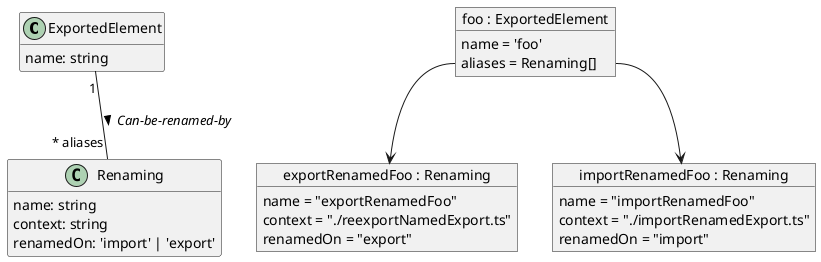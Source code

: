 @startuml Object diagram
hide empty members

together {
    class ExportedElement {
        name: string
    }

    class Renaming {
        name: string
        context: string
        renamedOn: 'import' | 'export'
    }

    ExportedElement "1" -- "~* aliases" Renaming : //Can-be-renamed-by// >
}

together {
    object "foo : ExportedElement" as foo {
        name = 'foo'
        aliases = Renaming[]
    }

    object "exportRenamedFoo : Renaming" as r1 {
        name = "exportRenamedFoo"
        context = "./reexportNamedExport.ts"
        renamedOn = "export"
    }

    object "importRenamedFoo : Renaming" as r2 {
        name = "importRenamedFoo"
        context = "./importRenamedExport.ts"
        renamedOn = "import"
    }

    foo::aliases --> r1
    foo::aliases --> r2
}

@enduml
